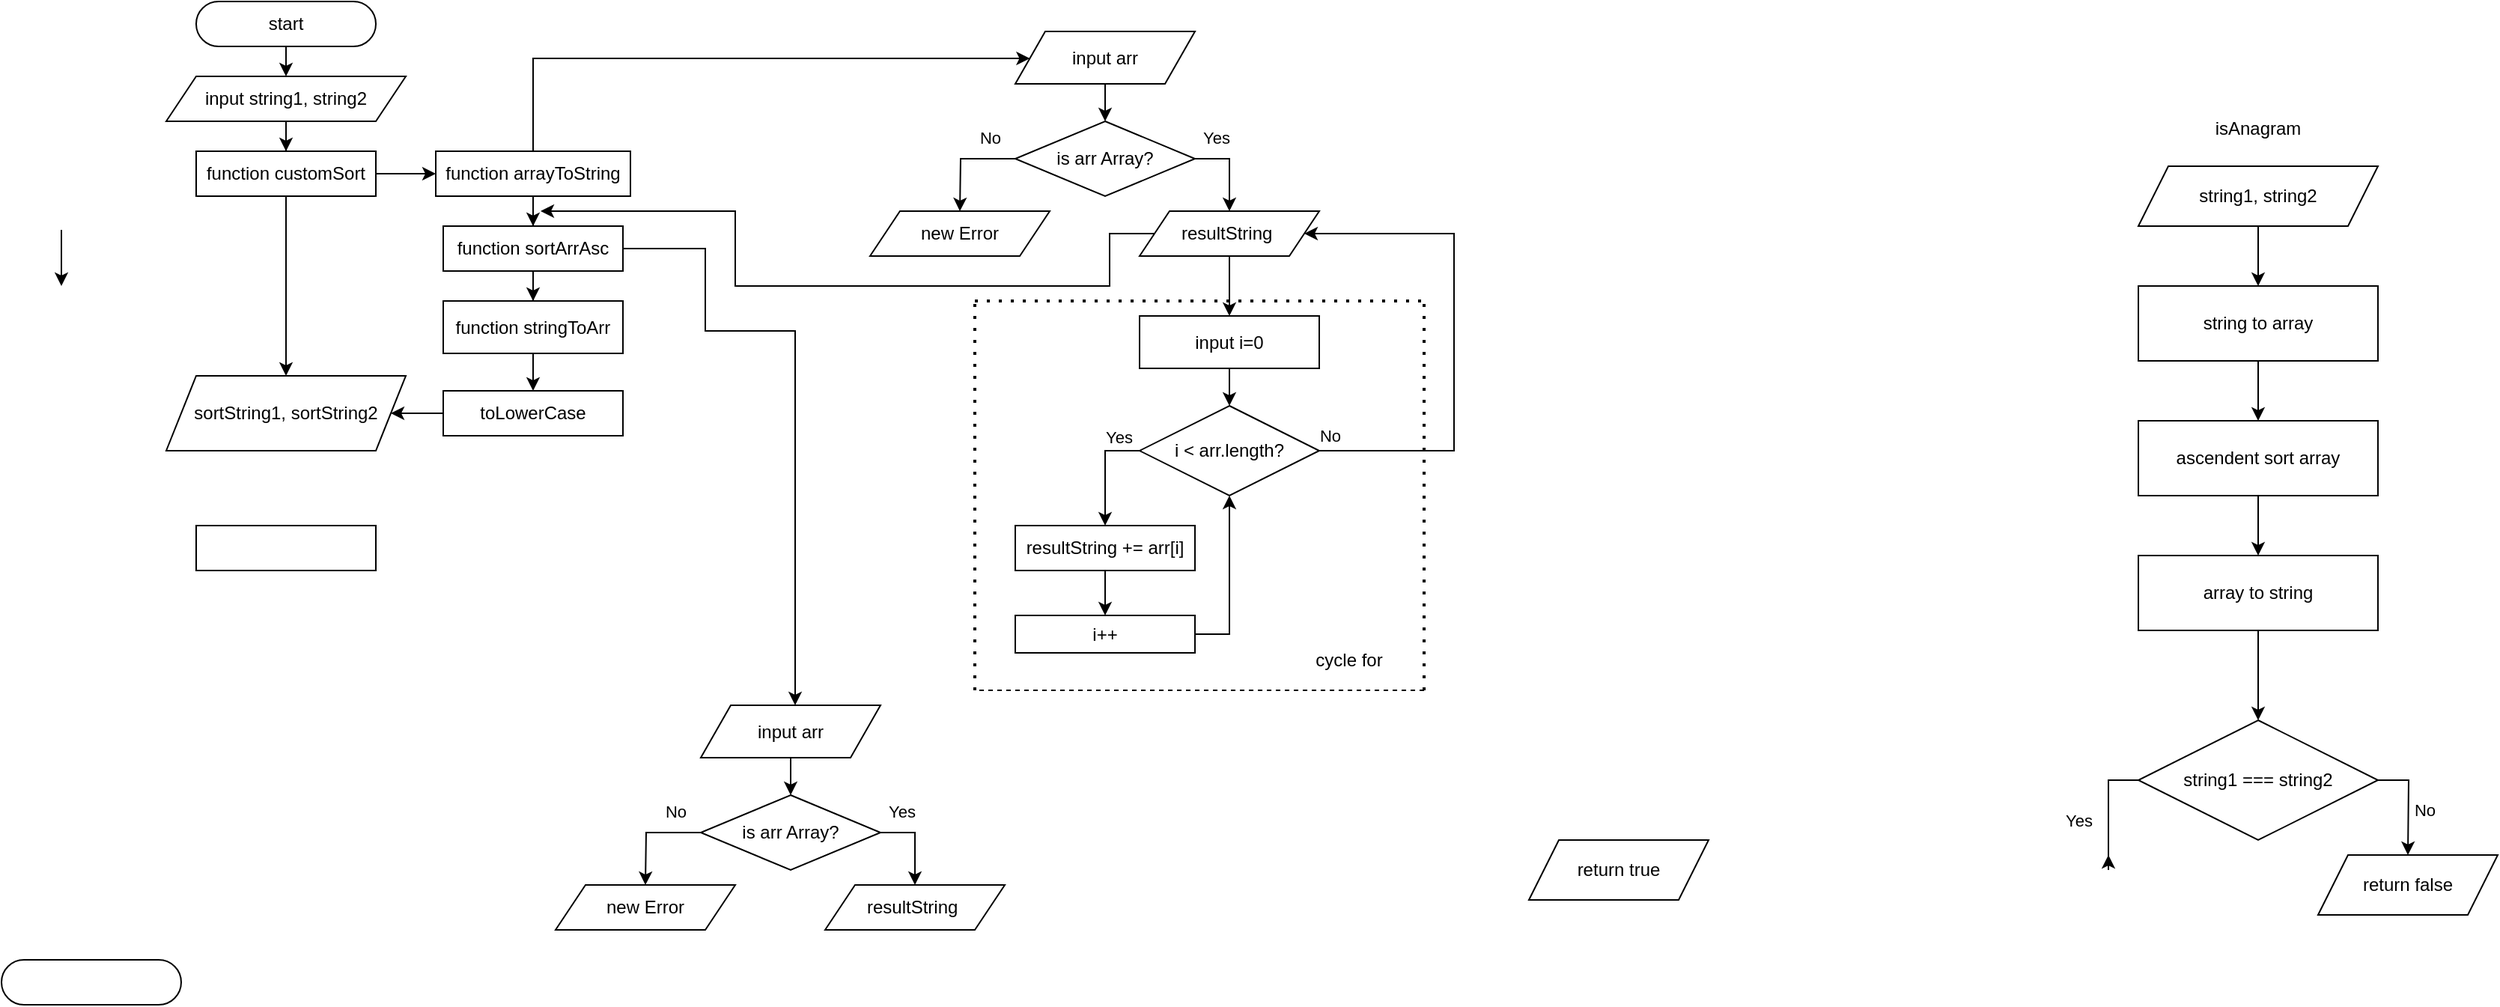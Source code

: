 <mxfile version="16.5.3" type="github">
  <diagram id="C5RBs43oDa-KdzZeNtuy" name="Page-1">
    <mxGraphModel dx="782" dy="476" grid="1" gridSize="10" guides="1" tooltips="1" connect="1" arrows="1" fold="1" page="1" pageScale="1" pageWidth="827" pageHeight="1169" math="0" shadow="0">
      <root>
        <mxCell id="WIyWlLk6GJQsqaUBKTNV-0" />
        <mxCell id="WIyWlLk6GJQsqaUBKTNV-1" parent="WIyWlLk6GJQsqaUBKTNV-0" />
        <mxCell id="6BVRlCWsffEbvUHFUAcI-0" value="string1, string2" style="shape=parallelogram;perimeter=parallelogramPerimeter;whiteSpace=wrap;html=1;fixedSize=1;" vertex="1" parent="WIyWlLk6GJQsqaUBKTNV-1">
          <mxGeometry x="1457" y="130" width="160" height="40" as="geometry" />
        </mxCell>
        <mxCell id="6BVRlCWsffEbvUHFUAcI-1" value="" style="endArrow=classic;html=1;rounded=0;exitX=0.5;exitY=1;exitDx=0;exitDy=0;" edge="1" parent="WIyWlLk6GJQsqaUBKTNV-1" source="6BVRlCWsffEbvUHFUAcI-0">
          <mxGeometry width="50" height="50" relative="1" as="geometry">
            <mxPoint x="1577" y="300" as="sourcePoint" />
            <mxPoint x="1537" y="210" as="targetPoint" />
          </mxGeometry>
        </mxCell>
        <mxCell id="6BVRlCWsffEbvUHFUAcI-2" value="string to array" style="rounded=0;whiteSpace=wrap;html=1;" vertex="1" parent="WIyWlLk6GJQsqaUBKTNV-1">
          <mxGeometry x="1457" y="210" width="160" height="50" as="geometry" />
        </mxCell>
        <mxCell id="6BVRlCWsffEbvUHFUAcI-5" value="" style="endArrow=classic;html=1;rounded=0;exitX=0.5;exitY=1;exitDx=0;exitDy=0;" edge="1" parent="WIyWlLk6GJQsqaUBKTNV-1" source="6BVRlCWsffEbvUHFUAcI-2" target="6BVRlCWsffEbvUHFUAcI-6">
          <mxGeometry width="50" height="50" relative="1" as="geometry">
            <mxPoint x="1577" y="300" as="sourcePoint" />
            <mxPoint x="1537" y="310" as="targetPoint" />
          </mxGeometry>
        </mxCell>
        <mxCell id="6BVRlCWsffEbvUHFUAcI-6" value="ascendent sort array" style="rounded=0;whiteSpace=wrap;html=1;" vertex="1" parent="WIyWlLk6GJQsqaUBKTNV-1">
          <mxGeometry x="1457" y="300" width="160" height="50" as="geometry" />
        </mxCell>
        <mxCell id="6BVRlCWsffEbvUHFUAcI-7" value="" style="endArrow=classic;html=1;rounded=0;exitX=0.5;exitY=1;exitDx=0;exitDy=0;entryX=0.5;entryY=0;entryDx=0;entryDy=0;" edge="1" parent="WIyWlLk6GJQsqaUBKTNV-1" source="6BVRlCWsffEbvUHFUAcI-6" target="6BVRlCWsffEbvUHFUAcI-8">
          <mxGeometry width="50" height="50" relative="1" as="geometry">
            <mxPoint x="1677" y="410" as="sourcePoint" />
            <mxPoint x="1537" y="420" as="targetPoint" />
          </mxGeometry>
        </mxCell>
        <mxCell id="6BVRlCWsffEbvUHFUAcI-8" value="array to string" style="rounded=0;whiteSpace=wrap;html=1;" vertex="1" parent="WIyWlLk6GJQsqaUBKTNV-1">
          <mxGeometry x="1457" y="390" width="160" height="50" as="geometry" />
        </mxCell>
        <mxCell id="6BVRlCWsffEbvUHFUAcI-9" value="" style="endArrow=classic;html=1;rounded=0;exitX=0.5;exitY=1;exitDx=0;exitDy=0;" edge="1" parent="WIyWlLk6GJQsqaUBKTNV-1" source="6BVRlCWsffEbvUHFUAcI-8" target="6BVRlCWsffEbvUHFUAcI-10">
          <mxGeometry width="50" height="50" relative="1" as="geometry">
            <mxPoint x="1577" y="300" as="sourcePoint" />
            <mxPoint x="1537" y="480" as="targetPoint" />
          </mxGeometry>
        </mxCell>
        <mxCell id="6BVRlCWsffEbvUHFUAcI-11" style="edgeStyle=orthogonalEdgeStyle;rounded=0;orthogonalLoop=1;jettySize=auto;html=1;exitX=0;exitY=0.5;exitDx=0;exitDy=0;" edge="1" parent="WIyWlLk6GJQsqaUBKTNV-1" source="6BVRlCWsffEbvUHFUAcI-10">
          <mxGeometry relative="1" as="geometry">
            <mxPoint x="1457" y="540" as="targetPoint" />
          </mxGeometry>
        </mxCell>
        <mxCell id="6BVRlCWsffEbvUHFUAcI-12" style="edgeStyle=orthogonalEdgeStyle;rounded=0;orthogonalLoop=1;jettySize=auto;html=1;exitX=0;exitY=0.5;exitDx=0;exitDy=0;" edge="1" parent="WIyWlLk6GJQsqaUBKTNV-1" source="6BVRlCWsffEbvUHFUAcI-10">
          <mxGeometry relative="1" as="geometry">
            <mxPoint x="1437" y="590" as="targetPoint" />
          </mxGeometry>
        </mxCell>
        <mxCell id="6BVRlCWsffEbvUHFUAcI-14" value="Yes" style="edgeLabel;html=1;align=center;verticalAlign=middle;resizable=0;points=[];" vertex="1" connectable="0" parent="6BVRlCWsffEbvUHFUAcI-12">
          <mxGeometry x="-0.295" y="-1" relative="1" as="geometry">
            <mxPoint x="-19" y="15" as="offset" />
          </mxGeometry>
        </mxCell>
        <mxCell id="6BVRlCWsffEbvUHFUAcI-13" style="edgeStyle=orthogonalEdgeStyle;rounded=0;orthogonalLoop=1;jettySize=auto;html=1;exitX=1;exitY=0.5;exitDx=0;exitDy=0;" edge="1" parent="WIyWlLk6GJQsqaUBKTNV-1" source="6BVRlCWsffEbvUHFUAcI-10">
          <mxGeometry relative="1" as="geometry">
            <mxPoint x="1637" y="590" as="targetPoint" />
          </mxGeometry>
        </mxCell>
        <mxCell id="6BVRlCWsffEbvUHFUAcI-15" value="No" style="edgeLabel;html=1;align=center;verticalAlign=middle;resizable=0;points=[];" vertex="1" connectable="0" parent="6BVRlCWsffEbvUHFUAcI-13">
          <mxGeometry x="-0.009" y="1" relative="1" as="geometry">
            <mxPoint x="9" y="5" as="offset" />
          </mxGeometry>
        </mxCell>
        <mxCell id="6BVRlCWsffEbvUHFUAcI-10" value="string1 === string2" style="rhombus;whiteSpace=wrap;html=1;" vertex="1" parent="WIyWlLk6GJQsqaUBKTNV-1">
          <mxGeometry x="1457" y="500" width="160" height="80" as="geometry" />
        </mxCell>
        <mxCell id="6BVRlCWsffEbvUHFUAcI-16" value="return true" style="shape=parallelogram;perimeter=parallelogramPerimeter;whiteSpace=wrap;html=1;fixedSize=1;" vertex="1" parent="WIyWlLk6GJQsqaUBKTNV-1">
          <mxGeometry x="1050" y="580" width="120" height="40" as="geometry" />
        </mxCell>
        <mxCell id="6BVRlCWsffEbvUHFUAcI-17" value="return false" style="shape=parallelogram;perimeter=parallelogramPerimeter;whiteSpace=wrap;html=1;fixedSize=1;" vertex="1" parent="WIyWlLk6GJQsqaUBKTNV-1">
          <mxGeometry x="1577" y="590" width="120" height="40" as="geometry" />
        </mxCell>
        <mxCell id="6BVRlCWsffEbvUHFUAcI-18" value="isAnagram" style="text;html=1;strokeColor=none;fillColor=none;align=center;verticalAlign=middle;whiteSpace=wrap;rounded=0;" vertex="1" parent="WIyWlLk6GJQsqaUBKTNV-1">
          <mxGeometry x="1507" y="90" width="60" height="30" as="geometry" />
        </mxCell>
        <mxCell id="6BVRlCWsffEbvUHFUAcI-20" style="edgeStyle=orthogonalEdgeStyle;rounded=0;orthogonalLoop=1;jettySize=auto;html=1;entryX=0.5;entryY=0;entryDx=0;entryDy=0;" edge="1" parent="WIyWlLk6GJQsqaUBKTNV-1" source="6BVRlCWsffEbvUHFUAcI-19" target="6BVRlCWsffEbvUHFUAcI-21">
          <mxGeometry relative="1" as="geometry">
            <mxPoint x="220" y="170" as="targetPoint" />
          </mxGeometry>
        </mxCell>
        <mxCell id="6BVRlCWsffEbvUHFUAcI-33" style="edgeStyle=orthogonalEdgeStyle;rounded=0;orthogonalLoop=1;jettySize=auto;html=1;exitX=0.5;exitY=1;exitDx=0;exitDy=0;entryX=0.5;entryY=0;entryDx=0;entryDy=0;" edge="1" parent="WIyWlLk6GJQsqaUBKTNV-1" source="6BVRlCWsffEbvUHFUAcI-31" target="6BVRlCWsffEbvUHFUAcI-19">
          <mxGeometry relative="1" as="geometry" />
        </mxCell>
        <mxCell id="6BVRlCWsffEbvUHFUAcI-19" value="input string1, string2" style="shape=parallelogram;perimeter=parallelogramPerimeter;whiteSpace=wrap;html=1;fixedSize=1;" vertex="1" parent="WIyWlLk6GJQsqaUBKTNV-1">
          <mxGeometry x="140" y="70" width="160" height="30" as="geometry" />
        </mxCell>
        <mxCell id="6BVRlCWsffEbvUHFUAcI-22" style="edgeStyle=orthogonalEdgeStyle;rounded=0;orthogonalLoop=1;jettySize=auto;html=1;entryX=0.5;entryY=0;entryDx=0;entryDy=0;" edge="1" parent="WIyWlLk6GJQsqaUBKTNV-1" source="6BVRlCWsffEbvUHFUAcI-21" target="6BVRlCWsffEbvUHFUAcI-42">
          <mxGeometry relative="1" as="geometry">
            <mxPoint x="220" y="210" as="targetPoint" />
          </mxGeometry>
        </mxCell>
        <mxCell id="6BVRlCWsffEbvUHFUAcI-34" style="edgeStyle=orthogonalEdgeStyle;rounded=0;orthogonalLoop=1;jettySize=auto;html=1;" edge="1" parent="WIyWlLk6GJQsqaUBKTNV-1" source="6BVRlCWsffEbvUHFUAcI-21">
          <mxGeometry relative="1" as="geometry">
            <mxPoint x="320" y="135" as="targetPoint" />
          </mxGeometry>
        </mxCell>
        <mxCell id="6BVRlCWsffEbvUHFUAcI-21" value="function customSort" style="rounded=0;whiteSpace=wrap;html=1;" vertex="1" parent="WIyWlLk6GJQsqaUBKTNV-1">
          <mxGeometry x="160" y="120" width="120" height="30" as="geometry" />
        </mxCell>
        <mxCell id="6BVRlCWsffEbvUHFUAcI-25" style="edgeStyle=orthogonalEdgeStyle;rounded=0;orthogonalLoop=1;jettySize=auto;html=1;" edge="1" parent="WIyWlLk6GJQsqaUBKTNV-1">
          <mxGeometry relative="1" as="geometry">
            <mxPoint x="70" y="210" as="targetPoint" />
            <mxPoint x="70" y="172.5" as="sourcePoint" />
          </mxGeometry>
        </mxCell>
        <mxCell id="6BVRlCWsffEbvUHFUAcI-26" value="" style="whiteSpace=wrap;html=1;rounded=0;" vertex="1" parent="WIyWlLk6GJQsqaUBKTNV-1">
          <mxGeometry x="160" y="370" width="120" height="30" as="geometry" />
        </mxCell>
        <mxCell id="6BVRlCWsffEbvUHFUAcI-31" value="start" style="rounded=1;whiteSpace=wrap;html=1;arcSize=50;" vertex="1" parent="WIyWlLk6GJQsqaUBKTNV-1">
          <mxGeometry x="160" y="20" width="120" height="30" as="geometry" />
        </mxCell>
        <mxCell id="6BVRlCWsffEbvUHFUAcI-32" value="" style="rounded=1;whiteSpace=wrap;html=1;arcSize=50;" vertex="1" parent="WIyWlLk6GJQsqaUBKTNV-1">
          <mxGeometry x="30" y="660" width="120" height="30" as="geometry" />
        </mxCell>
        <mxCell id="6BVRlCWsffEbvUHFUAcI-38" value="" style="edgeStyle=orthogonalEdgeStyle;rounded=0;orthogonalLoop=1;jettySize=auto;html=1;" edge="1" parent="WIyWlLk6GJQsqaUBKTNV-1" source="6BVRlCWsffEbvUHFUAcI-36" target="6BVRlCWsffEbvUHFUAcI-37">
          <mxGeometry relative="1" as="geometry" />
        </mxCell>
        <mxCell id="6BVRlCWsffEbvUHFUAcI-44" style="edgeStyle=orthogonalEdgeStyle;rounded=0;orthogonalLoop=1;jettySize=auto;html=1;" edge="1" parent="WIyWlLk6GJQsqaUBKTNV-1" source="6BVRlCWsffEbvUHFUAcI-36" target="6BVRlCWsffEbvUHFUAcI-45">
          <mxGeometry relative="1" as="geometry">
            <mxPoint x="620" y="135" as="targetPoint" />
            <Array as="points">
              <mxPoint x="385" y="58" />
            </Array>
          </mxGeometry>
        </mxCell>
        <mxCell id="6BVRlCWsffEbvUHFUAcI-36" value="function arrayToString" style="rounded=0;whiteSpace=wrap;html=1;" vertex="1" parent="WIyWlLk6GJQsqaUBKTNV-1">
          <mxGeometry x="320" y="120" width="130" height="30" as="geometry" />
        </mxCell>
        <mxCell id="6BVRlCWsffEbvUHFUAcI-40" value="" style="edgeStyle=orthogonalEdgeStyle;rounded=0;orthogonalLoop=1;jettySize=auto;html=1;" edge="1" parent="WIyWlLk6GJQsqaUBKTNV-1" source="6BVRlCWsffEbvUHFUAcI-37" target="6BVRlCWsffEbvUHFUAcI-39">
          <mxGeometry relative="1" as="geometry" />
        </mxCell>
        <mxCell id="6BVRlCWsffEbvUHFUAcI-72" style="edgeStyle=orthogonalEdgeStyle;rounded=0;orthogonalLoop=1;jettySize=auto;html=1;" edge="1" parent="WIyWlLk6GJQsqaUBKTNV-1" source="6BVRlCWsffEbvUHFUAcI-37">
          <mxGeometry relative="1" as="geometry">
            <mxPoint x="560" y="490" as="targetPoint" />
            <Array as="points">
              <mxPoint x="500" y="185" />
              <mxPoint x="500" y="240" />
              <mxPoint x="560" y="240" />
            </Array>
          </mxGeometry>
        </mxCell>
        <mxCell id="6BVRlCWsffEbvUHFUAcI-37" value="function sortArrAsc" style="whiteSpace=wrap;html=1;rounded=0;" vertex="1" parent="WIyWlLk6GJQsqaUBKTNV-1">
          <mxGeometry x="325" y="170" width="120" height="30" as="geometry" />
        </mxCell>
        <mxCell id="6BVRlCWsffEbvUHFUAcI-41" style="edgeStyle=orthogonalEdgeStyle;rounded=0;orthogonalLoop=1;jettySize=auto;html=1;entryX=1;entryY=0.5;entryDx=0;entryDy=0;exitX=0;exitY=0.5;exitDx=0;exitDy=0;" edge="1" parent="WIyWlLk6GJQsqaUBKTNV-1" source="6BVRlCWsffEbvUHFUAcI-53" target="6BVRlCWsffEbvUHFUAcI-42">
          <mxGeometry relative="1" as="geometry">
            <mxPoint x="280" y="237.5" as="targetPoint" />
          </mxGeometry>
        </mxCell>
        <mxCell id="6BVRlCWsffEbvUHFUAcI-54" value="" style="edgeStyle=orthogonalEdgeStyle;rounded=0;orthogonalLoop=1;jettySize=auto;html=1;" edge="1" parent="WIyWlLk6GJQsqaUBKTNV-1" source="6BVRlCWsffEbvUHFUAcI-39" target="6BVRlCWsffEbvUHFUAcI-53">
          <mxGeometry relative="1" as="geometry" />
        </mxCell>
        <mxCell id="6BVRlCWsffEbvUHFUAcI-39" value="function stringToArr" style="whiteSpace=wrap;html=1;rounded=0;" vertex="1" parent="WIyWlLk6GJQsqaUBKTNV-1">
          <mxGeometry x="325" y="220" width="120" height="35" as="geometry" />
        </mxCell>
        <mxCell id="6BVRlCWsffEbvUHFUAcI-42" value="sortString1, sortString2" style="shape=parallelogram;perimeter=parallelogramPerimeter;whiteSpace=wrap;html=1;fixedSize=1;" vertex="1" parent="WIyWlLk6GJQsqaUBKTNV-1">
          <mxGeometry x="140" y="270" width="160" height="50" as="geometry" />
        </mxCell>
        <mxCell id="6BVRlCWsffEbvUHFUAcI-47" value="" style="edgeStyle=orthogonalEdgeStyle;rounded=0;orthogonalLoop=1;jettySize=auto;html=1;" edge="1" parent="WIyWlLk6GJQsqaUBKTNV-1" source="6BVRlCWsffEbvUHFUAcI-45" target="6BVRlCWsffEbvUHFUAcI-46">
          <mxGeometry relative="1" as="geometry" />
        </mxCell>
        <mxCell id="6BVRlCWsffEbvUHFUAcI-45" value="input arr" style="shape=parallelogram;perimeter=parallelogramPerimeter;whiteSpace=wrap;html=1;fixedSize=1;" vertex="1" parent="WIyWlLk6GJQsqaUBKTNV-1">
          <mxGeometry x="707" y="40" width="120" height="35" as="geometry" />
        </mxCell>
        <mxCell id="6BVRlCWsffEbvUHFUAcI-48" style="edgeStyle=orthogonalEdgeStyle;rounded=0;orthogonalLoop=1;jettySize=auto;html=1;" edge="1" parent="WIyWlLk6GJQsqaUBKTNV-1" source="6BVRlCWsffEbvUHFUAcI-46">
          <mxGeometry relative="1" as="geometry">
            <mxPoint x="670" y="160" as="targetPoint" />
          </mxGeometry>
        </mxCell>
        <mxCell id="6BVRlCWsffEbvUHFUAcI-50" value="Yes" style="edgeLabel;html=1;align=center;verticalAlign=middle;resizable=0;points=[];" vertex="1" connectable="0" parent="6BVRlCWsffEbvUHFUAcI-48">
          <mxGeometry x="0.093" relative="1" as="geometry">
            <mxPoint x="170" y="-17" as="offset" />
          </mxGeometry>
        </mxCell>
        <mxCell id="6BVRlCWsffEbvUHFUAcI-49" style="edgeStyle=orthogonalEdgeStyle;rounded=0;orthogonalLoop=1;jettySize=auto;html=1;exitX=1;exitY=0.5;exitDx=0;exitDy=0;entryX=0.5;entryY=0;entryDx=0;entryDy=0;" edge="1" parent="WIyWlLk6GJQsqaUBKTNV-1" source="6BVRlCWsffEbvUHFUAcI-46" target="6BVRlCWsffEbvUHFUAcI-55">
          <mxGeometry relative="1" as="geometry">
            <mxPoint x="850" y="160" as="targetPoint" />
          </mxGeometry>
        </mxCell>
        <mxCell id="6BVRlCWsffEbvUHFUAcI-51" value="No" style="edgeLabel;html=1;align=center;verticalAlign=middle;resizable=0;points=[];" vertex="1" connectable="0" parent="6BVRlCWsffEbvUHFUAcI-49">
          <mxGeometry x="-0.126" y="-1" relative="1" as="geometry">
            <mxPoint x="-159" y="-17" as="offset" />
          </mxGeometry>
        </mxCell>
        <mxCell id="6BVRlCWsffEbvUHFUAcI-46" value="is arr Array?" style="rhombus;whiteSpace=wrap;html=1;" vertex="1" parent="WIyWlLk6GJQsqaUBKTNV-1">
          <mxGeometry x="707" y="100" width="120" height="50" as="geometry" />
        </mxCell>
        <mxCell id="6BVRlCWsffEbvUHFUAcI-52" value="new Error" style="shape=parallelogram;perimeter=parallelogramPerimeter;whiteSpace=wrap;html=1;fixedSize=1;" vertex="1" parent="WIyWlLk6GJQsqaUBKTNV-1">
          <mxGeometry x="610" y="160" width="120" height="30" as="geometry" />
        </mxCell>
        <mxCell id="6BVRlCWsffEbvUHFUAcI-53" value="toLowerCase" style="whiteSpace=wrap;html=1;rounded=0;" vertex="1" parent="WIyWlLk6GJQsqaUBKTNV-1">
          <mxGeometry x="325" y="280" width="120" height="30" as="geometry" />
        </mxCell>
        <mxCell id="6BVRlCWsffEbvUHFUAcI-58" value="" style="edgeStyle=orthogonalEdgeStyle;rounded=0;orthogonalLoop=1;jettySize=auto;html=1;" edge="1" parent="WIyWlLk6GJQsqaUBKTNV-1" source="6BVRlCWsffEbvUHFUAcI-55" target="6BVRlCWsffEbvUHFUAcI-57">
          <mxGeometry relative="1" as="geometry" />
        </mxCell>
        <mxCell id="6BVRlCWsffEbvUHFUAcI-71" value="" style="edgeStyle=orthogonalEdgeStyle;rounded=0;orthogonalLoop=1;jettySize=auto;html=1;" edge="1" parent="WIyWlLk6GJQsqaUBKTNV-1" source="6BVRlCWsffEbvUHFUAcI-55">
          <mxGeometry relative="1" as="geometry">
            <mxPoint x="390" y="160" as="targetPoint" />
            <Array as="points">
              <mxPoint x="770" y="175" />
              <mxPoint x="770" y="210" />
              <mxPoint x="520" y="210" />
              <mxPoint x="520" y="160" />
            </Array>
          </mxGeometry>
        </mxCell>
        <mxCell id="6BVRlCWsffEbvUHFUAcI-55" value="resultString&amp;nbsp;" style="shape=parallelogram;perimeter=parallelogramPerimeter;whiteSpace=wrap;html=1;fixedSize=1;" vertex="1" parent="WIyWlLk6GJQsqaUBKTNV-1">
          <mxGeometry x="790" y="160" width="120" height="30" as="geometry" />
        </mxCell>
        <mxCell id="6BVRlCWsffEbvUHFUAcI-60" value="" style="edgeStyle=orthogonalEdgeStyle;rounded=0;orthogonalLoop=1;jettySize=auto;html=1;" edge="1" parent="WIyWlLk6GJQsqaUBKTNV-1" source="6BVRlCWsffEbvUHFUAcI-57" target="6BVRlCWsffEbvUHFUAcI-59">
          <mxGeometry relative="1" as="geometry" />
        </mxCell>
        <mxCell id="6BVRlCWsffEbvUHFUAcI-57" value="input i=0" style="whiteSpace=wrap;html=1;" vertex="1" parent="WIyWlLk6GJQsqaUBKTNV-1">
          <mxGeometry x="790" y="230" width="120" height="35" as="geometry" />
        </mxCell>
        <mxCell id="6BVRlCWsffEbvUHFUAcI-62" value="" style="edgeStyle=orthogonalEdgeStyle;rounded=0;orthogonalLoop=1;jettySize=auto;html=1;exitX=0;exitY=0.5;exitDx=0;exitDy=0;" edge="1" parent="WIyWlLk6GJQsqaUBKTNV-1" source="6BVRlCWsffEbvUHFUAcI-59" target="6BVRlCWsffEbvUHFUAcI-61">
          <mxGeometry relative="1" as="geometry" />
        </mxCell>
        <mxCell id="6BVRlCWsffEbvUHFUAcI-64" value="" style="edgeStyle=orthogonalEdgeStyle;rounded=0;orthogonalLoop=1;jettySize=auto;html=1;exitX=1;exitY=0.5;exitDx=0;exitDy=0;" edge="1" parent="WIyWlLk6GJQsqaUBKTNV-1" source="6BVRlCWsffEbvUHFUAcI-59">
          <mxGeometry relative="1" as="geometry">
            <mxPoint x="900" y="175" as="targetPoint" />
            <Array as="points">
              <mxPoint x="1000" y="320" />
              <mxPoint x="1000" y="175" />
            </Array>
          </mxGeometry>
        </mxCell>
        <mxCell id="6BVRlCWsffEbvUHFUAcI-59" value="i &amp;lt; arr.length?" style="rhombus;whiteSpace=wrap;html=1;" vertex="1" parent="WIyWlLk6GJQsqaUBKTNV-1">
          <mxGeometry x="790" y="290" width="120" height="60" as="geometry" />
        </mxCell>
        <mxCell id="6BVRlCWsffEbvUHFUAcI-69" value="" style="edgeStyle=orthogonalEdgeStyle;rounded=0;orthogonalLoop=1;jettySize=auto;html=1;" edge="1" parent="WIyWlLk6GJQsqaUBKTNV-1" source="6BVRlCWsffEbvUHFUAcI-61" target="6BVRlCWsffEbvUHFUAcI-68">
          <mxGeometry relative="1" as="geometry" />
        </mxCell>
        <mxCell id="6BVRlCWsffEbvUHFUAcI-61" value="resultString += arr[i]" style="whiteSpace=wrap;html=1;" vertex="1" parent="WIyWlLk6GJQsqaUBKTNV-1">
          <mxGeometry x="707" y="370" width="120" height="30" as="geometry" />
        </mxCell>
        <mxCell id="6BVRlCWsffEbvUHFUAcI-65" value="No" style="edgeLabel;html=1;align=center;verticalAlign=middle;resizable=0;points=[];" vertex="1" connectable="0" parent="WIyWlLk6GJQsqaUBKTNV-1">
          <mxGeometry x="870" y="135" as="geometry">
            <mxPoint x="47" y="175" as="offset" />
          </mxGeometry>
        </mxCell>
        <mxCell id="6BVRlCWsffEbvUHFUAcI-66" value="Yes" style="edgeLabel;html=1;align=center;verticalAlign=middle;resizable=0;points=[];" vertex="1" connectable="0" parent="WIyWlLk6GJQsqaUBKTNV-1">
          <mxGeometry x="670" y="130" as="geometry">
            <mxPoint x="106" y="181" as="offset" />
          </mxGeometry>
        </mxCell>
        <mxCell id="6BVRlCWsffEbvUHFUAcI-70" style="edgeStyle=orthogonalEdgeStyle;rounded=0;orthogonalLoop=1;jettySize=auto;html=1;entryX=0.5;entryY=1;entryDx=0;entryDy=0;" edge="1" parent="WIyWlLk6GJQsqaUBKTNV-1" source="6BVRlCWsffEbvUHFUAcI-68" target="6BVRlCWsffEbvUHFUAcI-59">
          <mxGeometry relative="1" as="geometry">
            <Array as="points">
              <mxPoint x="850" y="443" />
            </Array>
          </mxGeometry>
        </mxCell>
        <mxCell id="6BVRlCWsffEbvUHFUAcI-68" value="i++" style="whiteSpace=wrap;html=1;" vertex="1" parent="WIyWlLk6GJQsqaUBKTNV-1">
          <mxGeometry x="707" y="430" width="120" height="25" as="geometry" />
        </mxCell>
        <mxCell id="6BVRlCWsffEbvUHFUAcI-74" value="" style="edgeStyle=orthogonalEdgeStyle;rounded=0;orthogonalLoop=1;jettySize=auto;html=1;" edge="1" parent="WIyWlLk6GJQsqaUBKTNV-1" source="6BVRlCWsffEbvUHFUAcI-75" target="6BVRlCWsffEbvUHFUAcI-80">
          <mxGeometry relative="1" as="geometry" />
        </mxCell>
        <mxCell id="6BVRlCWsffEbvUHFUAcI-75" value="input arr" style="shape=parallelogram;perimeter=parallelogramPerimeter;whiteSpace=wrap;html=1;fixedSize=1;" vertex="1" parent="WIyWlLk6GJQsqaUBKTNV-1">
          <mxGeometry x="497" y="490" width="120" height="35" as="geometry" />
        </mxCell>
        <mxCell id="6BVRlCWsffEbvUHFUAcI-76" style="edgeStyle=orthogonalEdgeStyle;rounded=0;orthogonalLoop=1;jettySize=auto;html=1;" edge="1" parent="WIyWlLk6GJQsqaUBKTNV-1" source="6BVRlCWsffEbvUHFUAcI-80">
          <mxGeometry relative="1" as="geometry">
            <mxPoint x="460" y="610" as="targetPoint" />
          </mxGeometry>
        </mxCell>
        <mxCell id="6BVRlCWsffEbvUHFUAcI-77" value="Yes" style="edgeLabel;html=1;align=center;verticalAlign=middle;resizable=0;points=[];" vertex="1" connectable="0" parent="6BVRlCWsffEbvUHFUAcI-76">
          <mxGeometry x="0.093" relative="1" as="geometry">
            <mxPoint x="170" y="-17" as="offset" />
          </mxGeometry>
        </mxCell>
        <mxCell id="6BVRlCWsffEbvUHFUAcI-78" style="edgeStyle=orthogonalEdgeStyle;rounded=0;orthogonalLoop=1;jettySize=auto;html=1;exitX=1;exitY=0.5;exitDx=0;exitDy=0;entryX=0.5;entryY=0;entryDx=0;entryDy=0;" edge="1" parent="WIyWlLk6GJQsqaUBKTNV-1" source="6BVRlCWsffEbvUHFUAcI-80" target="6BVRlCWsffEbvUHFUAcI-82">
          <mxGeometry relative="1" as="geometry">
            <mxPoint x="640" y="610" as="targetPoint" />
          </mxGeometry>
        </mxCell>
        <mxCell id="6BVRlCWsffEbvUHFUAcI-79" value="No" style="edgeLabel;html=1;align=center;verticalAlign=middle;resizable=0;points=[];" vertex="1" connectable="0" parent="6BVRlCWsffEbvUHFUAcI-78">
          <mxGeometry x="-0.126" y="-1" relative="1" as="geometry">
            <mxPoint x="-159" y="-17" as="offset" />
          </mxGeometry>
        </mxCell>
        <mxCell id="6BVRlCWsffEbvUHFUAcI-80" value="is arr Array?" style="rhombus;whiteSpace=wrap;html=1;" vertex="1" parent="WIyWlLk6GJQsqaUBKTNV-1">
          <mxGeometry x="497" y="550" width="120" height="50" as="geometry" />
        </mxCell>
        <mxCell id="6BVRlCWsffEbvUHFUAcI-81" value="new Error" style="shape=parallelogram;perimeter=parallelogramPerimeter;whiteSpace=wrap;html=1;fixedSize=1;" vertex="1" parent="WIyWlLk6GJQsqaUBKTNV-1">
          <mxGeometry x="400" y="610" width="120" height="30" as="geometry" />
        </mxCell>
        <mxCell id="6BVRlCWsffEbvUHFUAcI-82" value="resultString&amp;nbsp;" style="shape=parallelogram;perimeter=parallelogramPerimeter;whiteSpace=wrap;html=1;fixedSize=1;" vertex="1" parent="WIyWlLk6GJQsqaUBKTNV-1">
          <mxGeometry x="580" y="610" width="120" height="30" as="geometry" />
        </mxCell>
        <mxCell id="6BVRlCWsffEbvUHFUAcI-85" value="" style="endArrow=none;dashed=1;html=1;rounded=0;" edge="1" parent="WIyWlLk6GJQsqaUBKTNV-1">
          <mxGeometry width="50" height="50" relative="1" as="geometry">
            <mxPoint x="980" y="480" as="sourcePoint" />
            <mxPoint x="680" y="480" as="targetPoint" />
          </mxGeometry>
        </mxCell>
        <mxCell id="6BVRlCWsffEbvUHFUAcI-86" value="" style="endArrow=none;dashed=1;html=1;dashPattern=1 3;strokeWidth=2;rounded=0;" edge="1" parent="WIyWlLk6GJQsqaUBKTNV-1">
          <mxGeometry width="50" height="50" relative="1" as="geometry">
            <mxPoint x="680" y="480" as="sourcePoint" />
            <mxPoint x="680" y="220" as="targetPoint" />
          </mxGeometry>
        </mxCell>
        <mxCell id="6BVRlCWsffEbvUHFUAcI-87" value="" style="endArrow=none;dashed=1;html=1;dashPattern=1 3;strokeWidth=2;rounded=0;" edge="1" parent="WIyWlLk6GJQsqaUBKTNV-1">
          <mxGeometry width="50" height="50" relative="1" as="geometry">
            <mxPoint x="680" y="220" as="sourcePoint" />
            <mxPoint x="980" y="220" as="targetPoint" />
          </mxGeometry>
        </mxCell>
        <mxCell id="6BVRlCWsffEbvUHFUAcI-88" value="" style="endArrow=none;dashed=1;html=1;dashPattern=1 3;strokeWidth=2;rounded=0;" edge="1" parent="WIyWlLk6GJQsqaUBKTNV-1">
          <mxGeometry width="50" height="50" relative="1" as="geometry">
            <mxPoint x="980" y="480" as="sourcePoint" />
            <mxPoint x="980" y="220" as="targetPoint" />
          </mxGeometry>
        </mxCell>
        <mxCell id="6BVRlCWsffEbvUHFUAcI-89" value="cycle for" style="text;html=1;strokeColor=none;fillColor=none;align=center;verticalAlign=middle;whiteSpace=wrap;rounded=0;" vertex="1" parent="WIyWlLk6GJQsqaUBKTNV-1">
          <mxGeometry x="900" y="445" width="60" height="30" as="geometry" />
        </mxCell>
      </root>
    </mxGraphModel>
  </diagram>
</mxfile>
